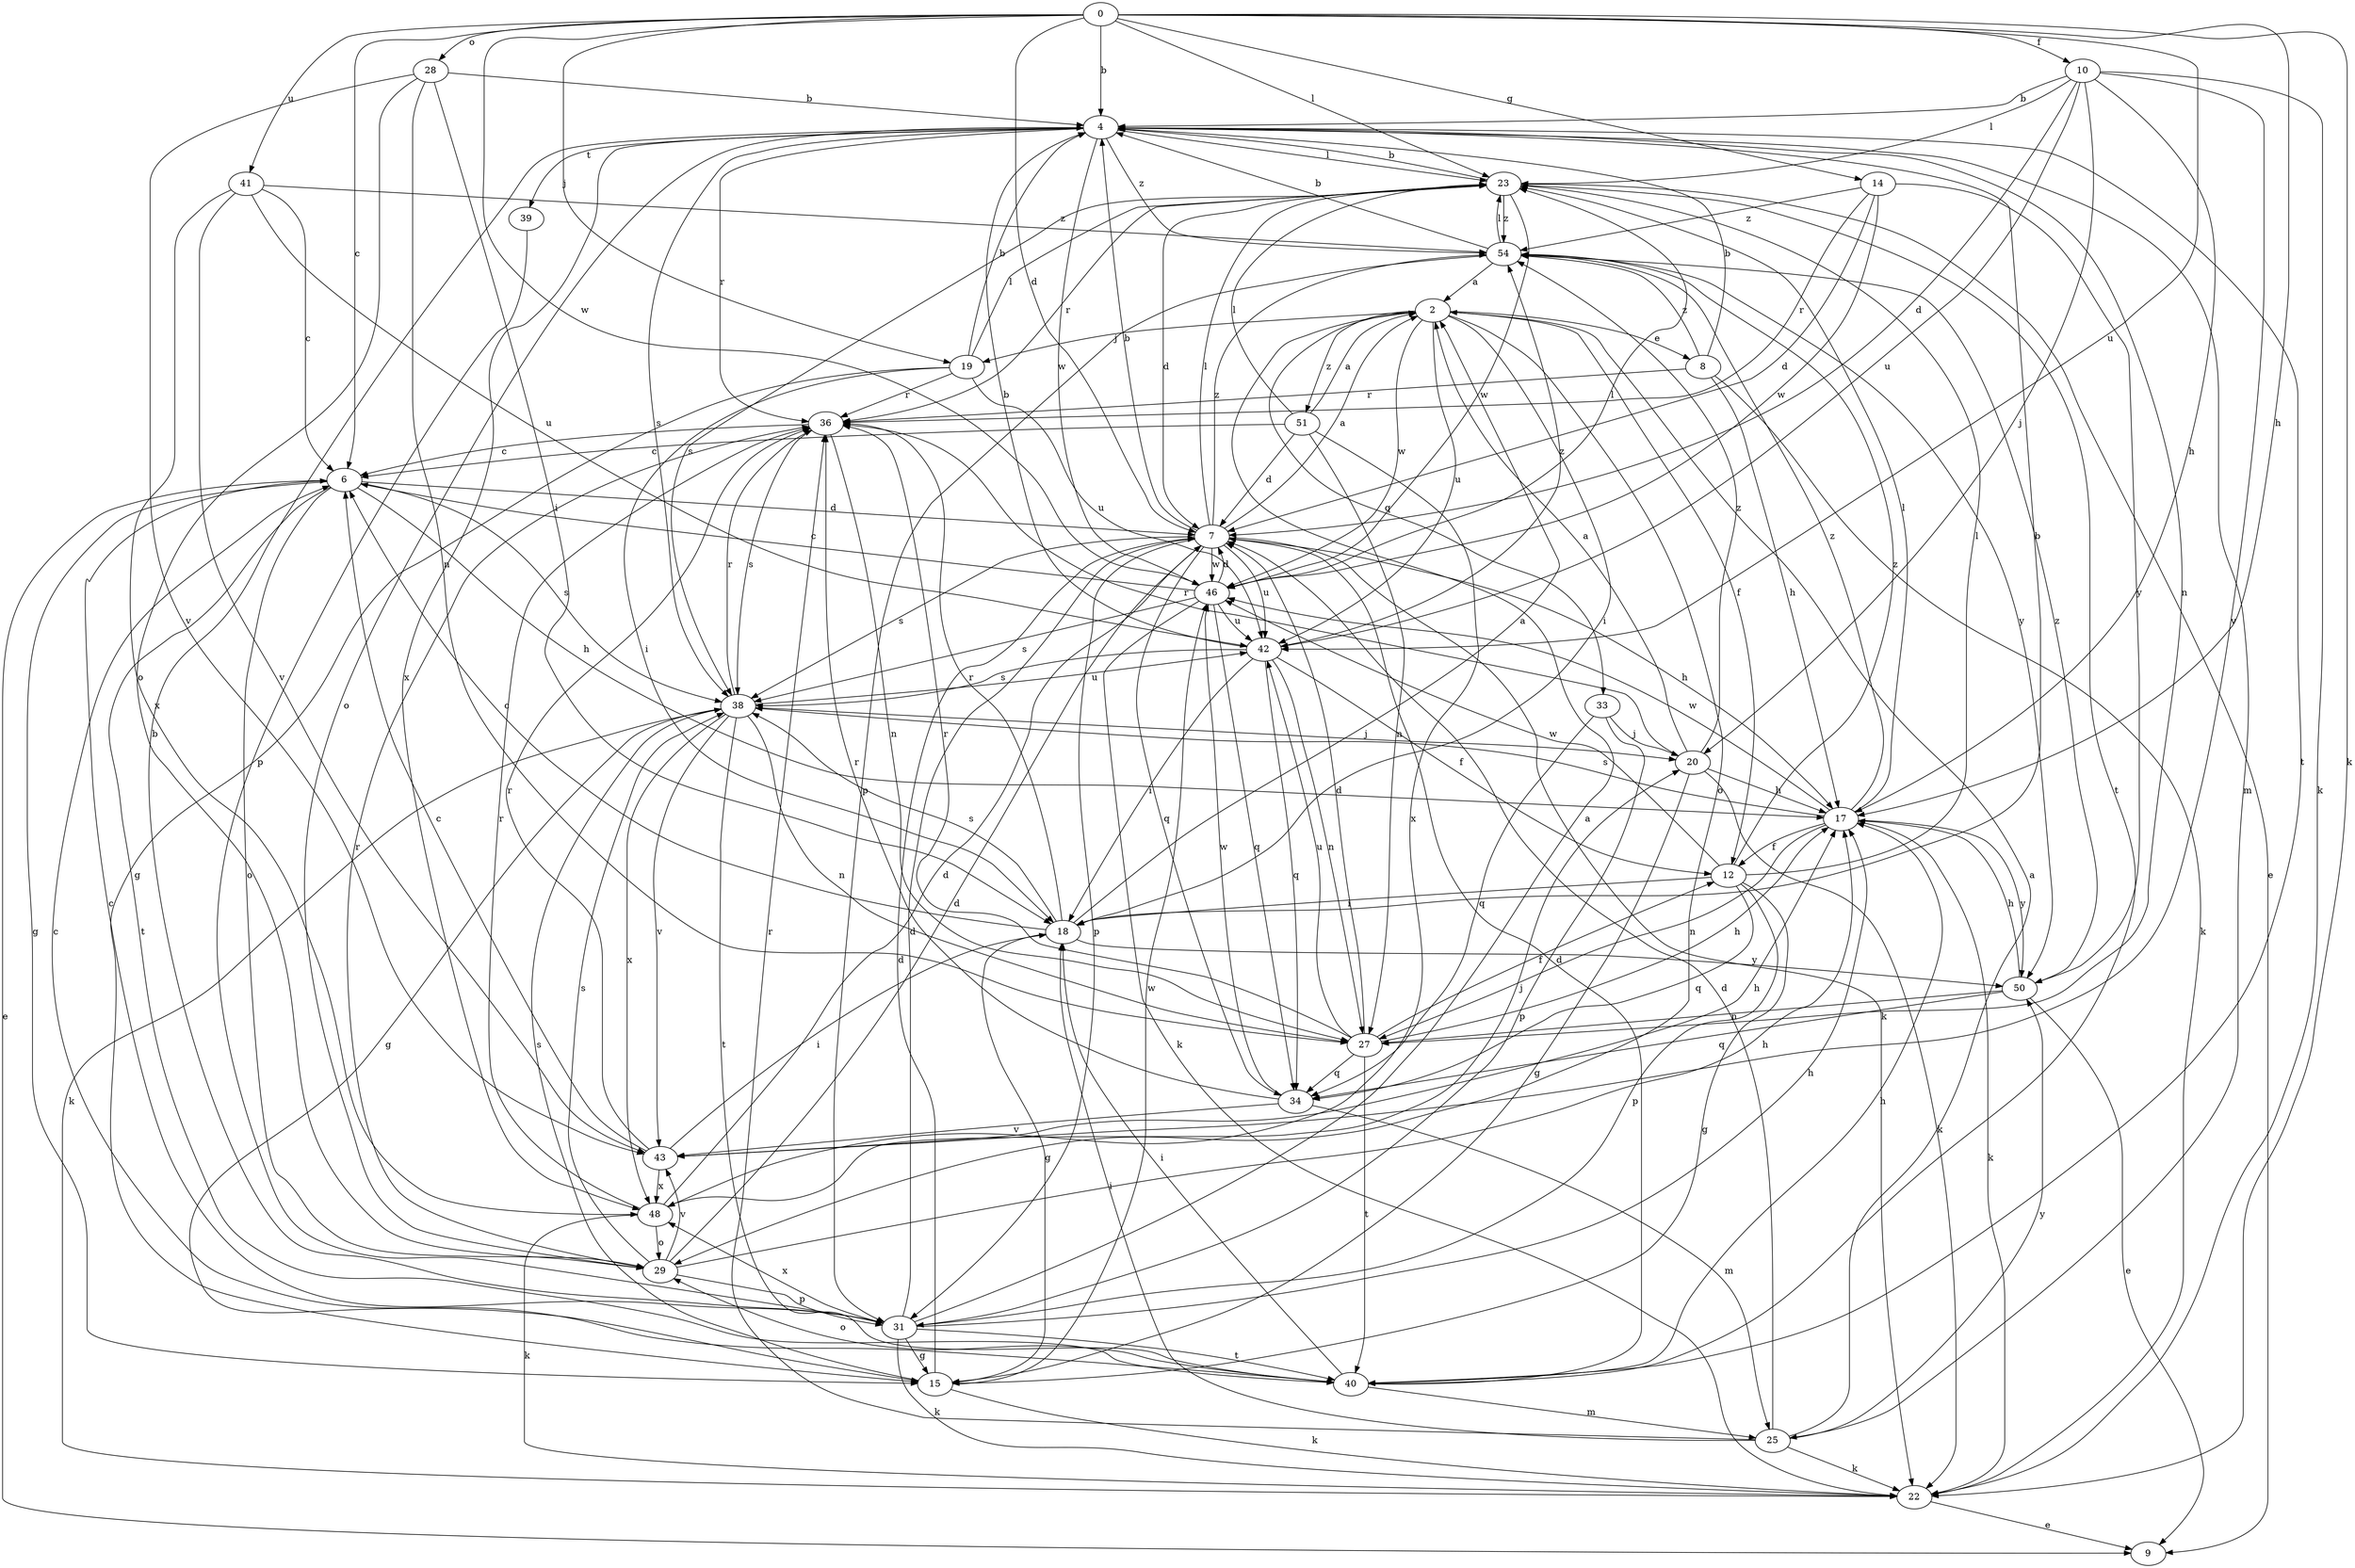 strict digraph  {
0;
2;
4;
6;
7;
8;
9;
10;
12;
14;
15;
17;
18;
19;
20;
22;
23;
25;
27;
28;
29;
31;
33;
34;
36;
38;
39;
40;
41;
42;
43;
46;
48;
50;
51;
54;
0 -> 4  [label=b];
0 -> 6  [label=c];
0 -> 7  [label=d];
0 -> 10  [label=f];
0 -> 14  [label=g];
0 -> 17  [label=h];
0 -> 19  [label=j];
0 -> 22  [label=k];
0 -> 23  [label=l];
0 -> 28  [label=o];
0 -> 41  [label=u];
0 -> 42  [label=u];
0 -> 46  [label=w];
2 -> 8  [label=e];
2 -> 12  [label=f];
2 -> 18  [label=i];
2 -> 19  [label=j];
2 -> 29  [label=o];
2 -> 33  [label=q];
2 -> 42  [label=u];
2 -> 46  [label=w];
2 -> 51  [label=z];
4 -> 23  [label=l];
4 -> 25  [label=m];
4 -> 27  [label=n];
4 -> 29  [label=o];
4 -> 36  [label=r];
4 -> 38  [label=s];
4 -> 39  [label=t];
4 -> 40  [label=t];
4 -> 46  [label=w];
4 -> 48  [label=x];
4 -> 54  [label=z];
6 -> 7  [label=d];
6 -> 9  [label=e];
6 -> 15  [label=g];
6 -> 17  [label=h];
6 -> 29  [label=o];
6 -> 38  [label=s];
6 -> 40  [label=t];
7 -> 2  [label=a];
7 -> 4  [label=b];
7 -> 17  [label=h];
7 -> 22  [label=k];
7 -> 23  [label=l];
7 -> 31  [label=p];
7 -> 34  [label=q];
7 -> 38  [label=s];
7 -> 42  [label=u];
7 -> 46  [label=w];
7 -> 54  [label=z];
8 -> 4  [label=b];
8 -> 17  [label=h];
8 -> 22  [label=k];
8 -> 36  [label=r];
8 -> 54  [label=z];
10 -> 4  [label=b];
10 -> 7  [label=d];
10 -> 17  [label=h];
10 -> 20  [label=j];
10 -> 22  [label=k];
10 -> 23  [label=l];
10 -> 42  [label=u];
10 -> 43  [label=v];
12 -> 15  [label=g];
12 -> 18  [label=i];
12 -> 23  [label=l];
12 -> 31  [label=p];
12 -> 34  [label=q];
12 -> 46  [label=w];
12 -> 54  [label=z];
14 -> 7  [label=d];
14 -> 36  [label=r];
14 -> 46  [label=w];
14 -> 50  [label=y];
14 -> 54  [label=z];
15 -> 7  [label=d];
15 -> 22  [label=k];
15 -> 38  [label=s];
15 -> 46  [label=w];
17 -> 12  [label=f];
17 -> 22  [label=k];
17 -> 23  [label=l];
17 -> 27  [label=n];
17 -> 38  [label=s];
17 -> 46  [label=w];
17 -> 50  [label=y];
17 -> 54  [label=z];
18 -> 2  [label=a];
18 -> 4  [label=b];
18 -> 6  [label=c];
18 -> 15  [label=g];
18 -> 36  [label=r];
18 -> 38  [label=s];
18 -> 50  [label=y];
19 -> 4  [label=b];
19 -> 15  [label=g];
19 -> 18  [label=i];
19 -> 23  [label=l];
19 -> 36  [label=r];
19 -> 42  [label=u];
20 -> 2  [label=a];
20 -> 15  [label=g];
20 -> 17  [label=h];
20 -> 22  [label=k];
20 -> 36  [label=r];
20 -> 54  [label=z];
22 -> 9  [label=e];
23 -> 4  [label=b];
23 -> 7  [label=d];
23 -> 9  [label=e];
23 -> 36  [label=r];
23 -> 38  [label=s];
23 -> 40  [label=t];
23 -> 46  [label=w];
23 -> 54  [label=z];
25 -> 2  [label=a];
25 -> 7  [label=d];
25 -> 18  [label=i];
25 -> 22  [label=k];
25 -> 36  [label=r];
25 -> 50  [label=y];
27 -> 7  [label=d];
27 -> 12  [label=f];
27 -> 17  [label=h];
27 -> 34  [label=q];
27 -> 36  [label=r];
27 -> 40  [label=t];
27 -> 42  [label=u];
28 -> 4  [label=b];
28 -> 18  [label=i];
28 -> 27  [label=n];
28 -> 29  [label=o];
28 -> 43  [label=v];
29 -> 7  [label=d];
29 -> 17  [label=h];
29 -> 31  [label=p];
29 -> 36  [label=r];
29 -> 38  [label=s];
29 -> 43  [label=v];
31 -> 2  [label=a];
31 -> 4  [label=b];
31 -> 6  [label=c];
31 -> 7  [label=d];
31 -> 15  [label=g];
31 -> 17  [label=h];
31 -> 22  [label=k];
31 -> 40  [label=t];
31 -> 48  [label=x];
33 -> 20  [label=j];
33 -> 31  [label=p];
33 -> 34  [label=q];
34 -> 25  [label=m];
34 -> 36  [label=r];
34 -> 43  [label=v];
34 -> 46  [label=w];
36 -> 6  [label=c];
36 -> 27  [label=n];
36 -> 38  [label=s];
38 -> 15  [label=g];
38 -> 20  [label=j];
38 -> 22  [label=k];
38 -> 27  [label=n];
38 -> 36  [label=r];
38 -> 40  [label=t];
38 -> 42  [label=u];
38 -> 43  [label=v];
38 -> 48  [label=x];
39 -> 31  [label=p];
40 -> 6  [label=c];
40 -> 7  [label=d];
40 -> 17  [label=h];
40 -> 18  [label=i];
40 -> 25  [label=m];
40 -> 29  [label=o];
41 -> 6  [label=c];
41 -> 42  [label=u];
41 -> 43  [label=v];
41 -> 48  [label=x];
41 -> 54  [label=z];
42 -> 4  [label=b];
42 -> 12  [label=f];
42 -> 18  [label=i];
42 -> 27  [label=n];
42 -> 34  [label=q];
42 -> 38  [label=s];
42 -> 54  [label=z];
43 -> 6  [label=c];
43 -> 17  [label=h];
43 -> 18  [label=i];
43 -> 36  [label=r];
43 -> 48  [label=x];
46 -> 6  [label=c];
46 -> 7  [label=d];
46 -> 22  [label=k];
46 -> 23  [label=l];
46 -> 34  [label=q];
46 -> 38  [label=s];
46 -> 42  [label=u];
48 -> 7  [label=d];
48 -> 20  [label=j];
48 -> 22  [label=k];
48 -> 29  [label=o];
48 -> 36  [label=r];
50 -> 9  [label=e];
50 -> 17  [label=h];
50 -> 27  [label=n];
50 -> 34  [label=q];
50 -> 54  [label=z];
51 -> 2  [label=a];
51 -> 6  [label=c];
51 -> 7  [label=d];
51 -> 23  [label=l];
51 -> 27  [label=n];
51 -> 48  [label=x];
54 -> 2  [label=a];
54 -> 4  [label=b];
54 -> 23  [label=l];
54 -> 31  [label=p];
54 -> 50  [label=y];
}
